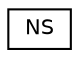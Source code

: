 digraph "Graphical Class Hierarchy"
{
 // LATEX_PDF_SIZE
  edge [fontname="Helvetica",fontsize="10",labelfontname="Helvetica",labelfontsize="10"];
  node [fontname="Helvetica",fontsize="10",shape=record];
  rankdir="LR";
  Node0 [label="NS",height=0.2,width=0.4,color="black", fillcolor="white", style="filled",URL="$class_n_s.html",tooltip="Navigation system."];
}
